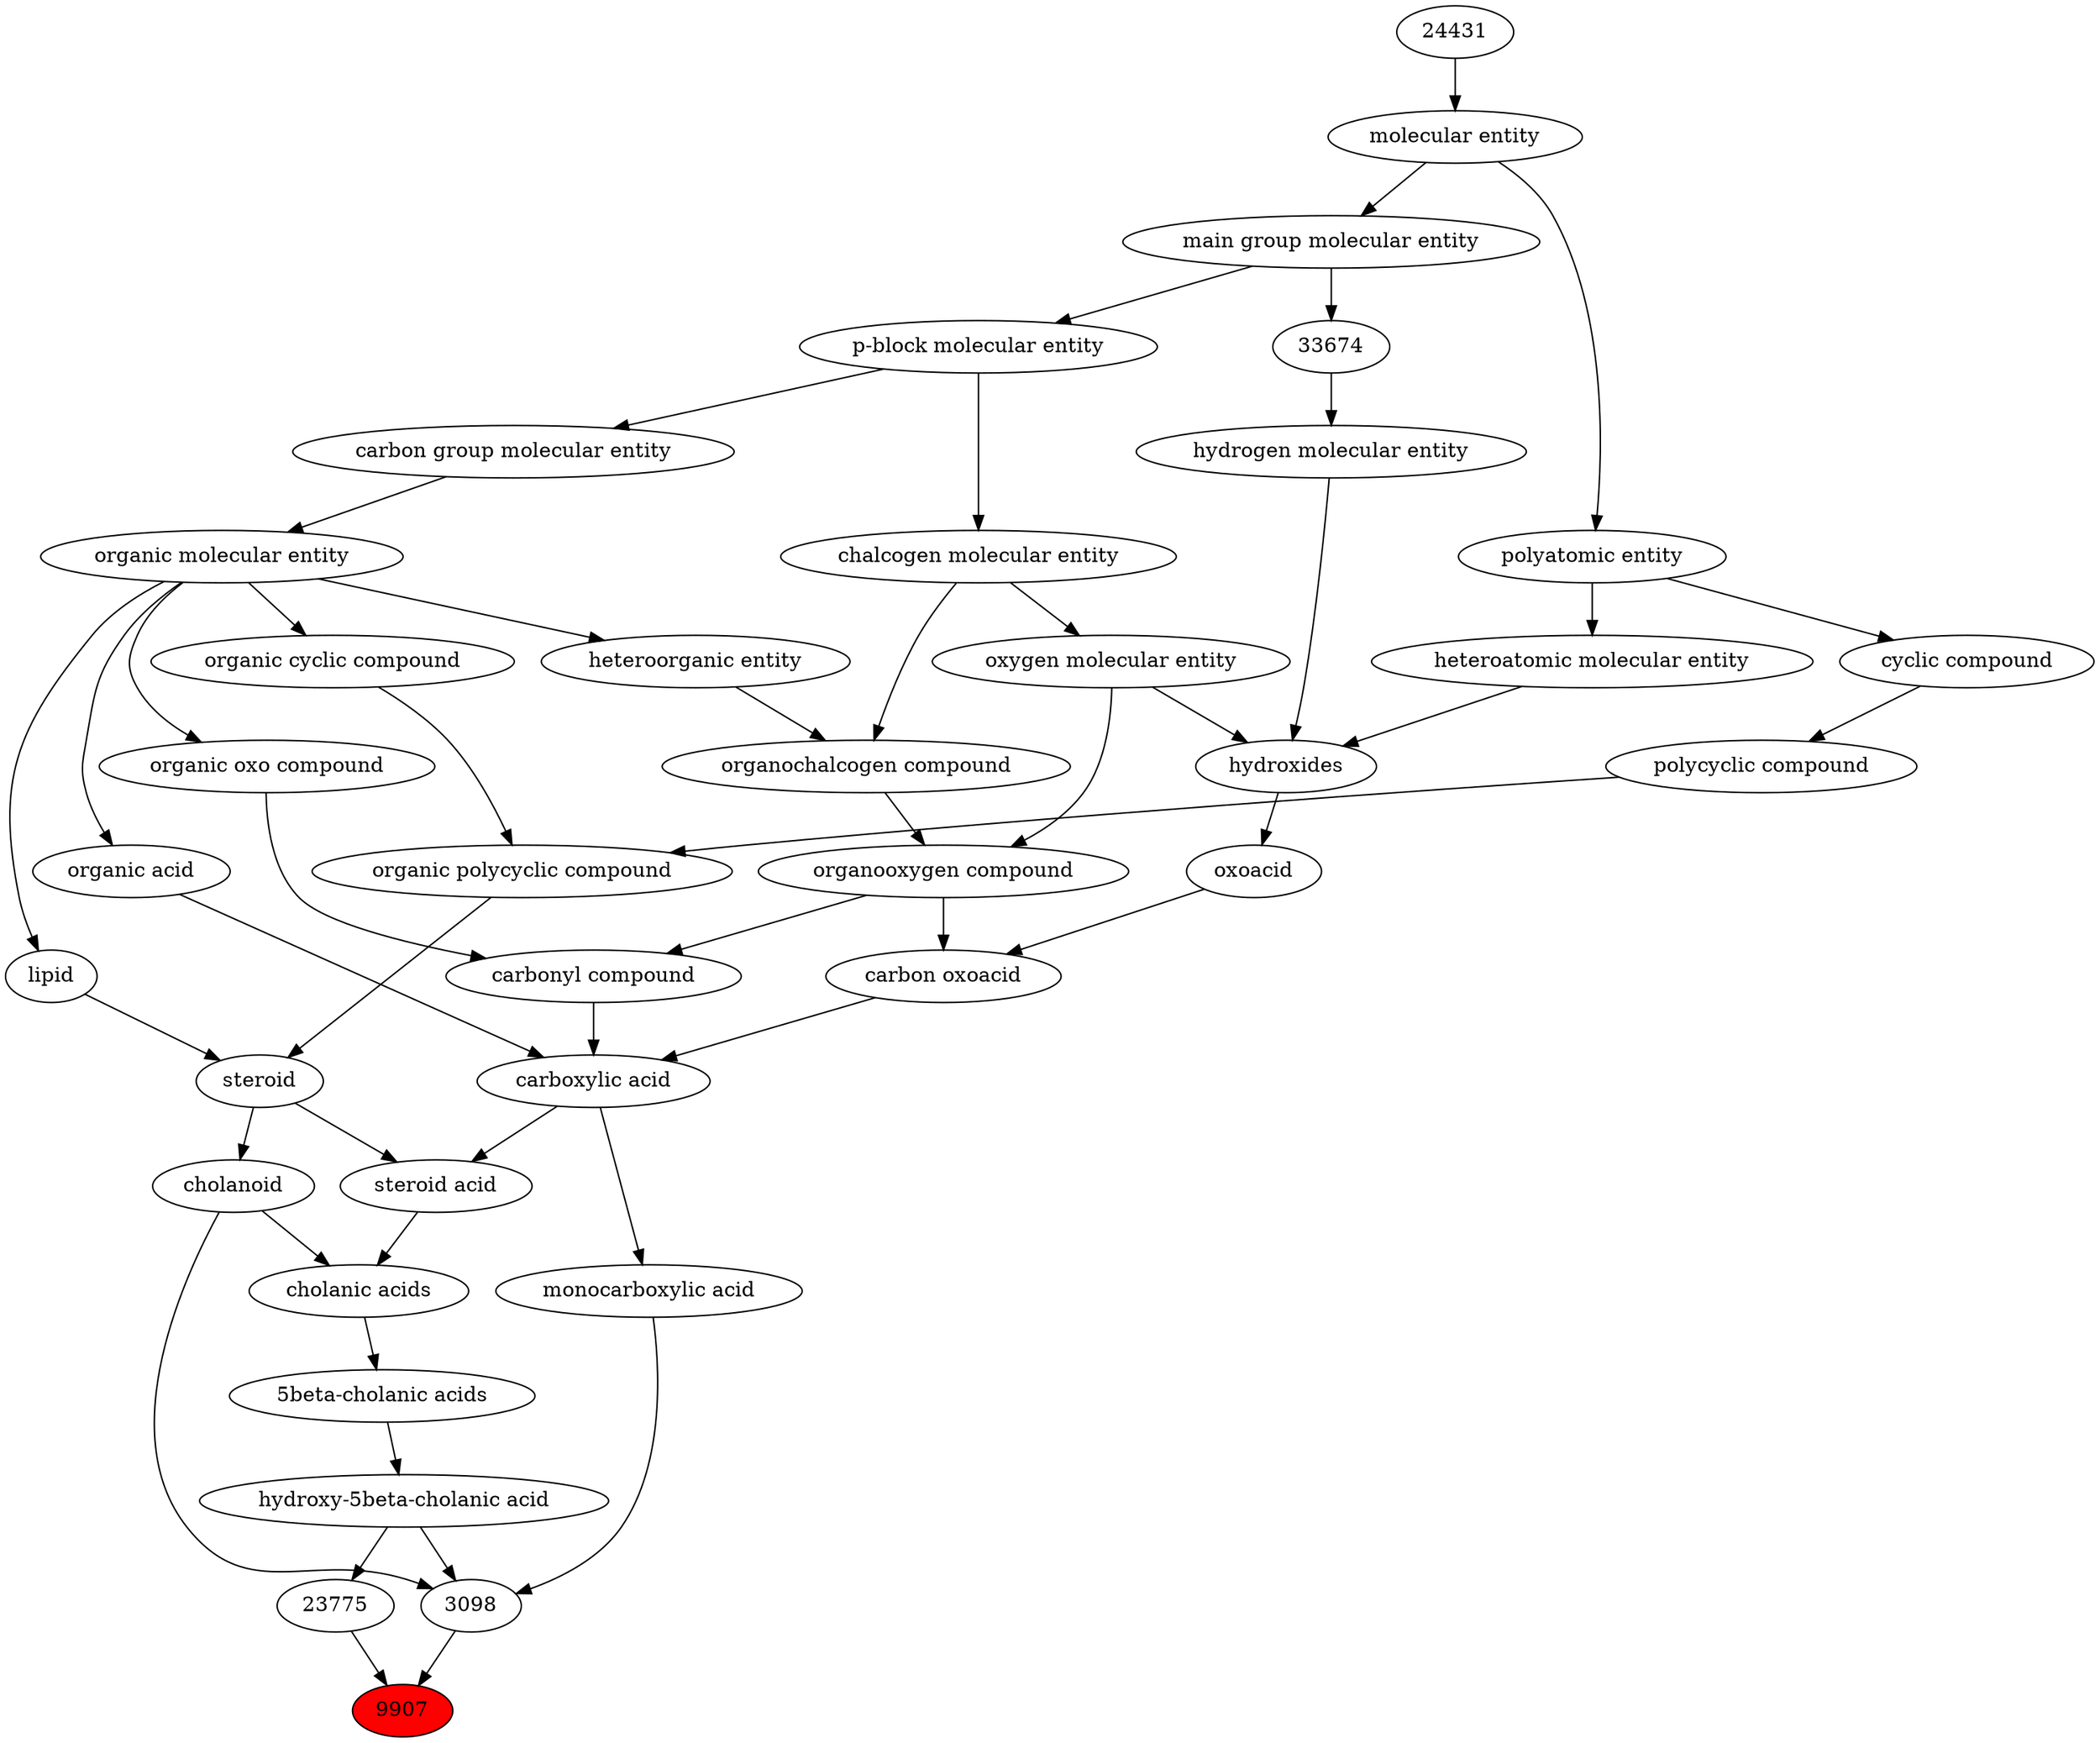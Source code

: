 digraph tree{ 
9907 [label="9907" fillcolor=red style=filled]
3098 -> 9907
23775 -> 9907
3098 [label="3098"]
36078 -> 3098
24663 -> 3098
25384 -> 3098
23775 [label="23775"]
24663 -> 23775
36078 [label="cholanoid"]
35341 -> 36078
24663 [label="hydroxy-5beta-cholanic acid"]
36248 -> 24663
25384 [label="monocarboxylic acid"]
33575 -> 25384
35341 [label="steroid"]
51958 -> 35341
18059 -> 35341
36248 [label="5beta-cholanic acids"]
36278 -> 36248
33575 [label="carboxylic acid"]
36586 -> 33575
35605 -> 33575
64709 -> 33575
51958 [label="organic polycyclic compound"]
33832 -> 51958
33635 -> 51958
18059 [label="lipid"]
50860 -> 18059
36278 [label="cholanic acids"]
47891 -> 36278
36078 -> 36278
36586 [label="carbonyl compound"]
36587 -> 36586
36963 -> 36586
35605 [label="carbon oxoacid"]
24833 -> 35605
36963 -> 35605
64709 [label="organic acid"]
50860 -> 64709
33832 [label="organic cyclic compound"]
50860 -> 33832
33635 [label="polycyclic compound"]
33595 -> 33635
50860 [label="organic molecular entity"]
33582 -> 50860
47891 [label="steroid acid"]
35341 -> 47891
33575 -> 47891
36587 [label="organic oxo compound"]
50860 -> 36587
36963 [label="organooxygen compound"]
36962 -> 36963
25806 -> 36963
24833 [label="oxoacid"]
24651 -> 24833
33595 [label="cyclic compound"]
36357 -> 33595
33582 [label="carbon group molecular entity"]
33675 -> 33582
36962 [label="organochalcogen compound"]
33285 -> 36962
33304 -> 36962
25806 [label="oxygen molecular entity"]
33304 -> 25806
24651 [label="hydroxides"]
25806 -> 24651
33608 -> 24651
37577 -> 24651
36357 [label="polyatomic entity"]
23367 -> 36357
33675 [label="p-block molecular entity"]
33579 -> 33675
33285 [label="heteroorganic entity"]
50860 -> 33285
33304 [label="chalcogen molecular entity"]
33675 -> 33304
33608 [label="hydrogen molecular entity"]
33674 -> 33608
37577 [label="heteroatomic molecular entity"]
36357 -> 37577
23367 [label="molecular entity"]
24431 -> 23367
33579 [label="main group molecular entity"]
23367 -> 33579
33674 [label="33674"]
33579 -> 33674
24431 [label="24431"]
}